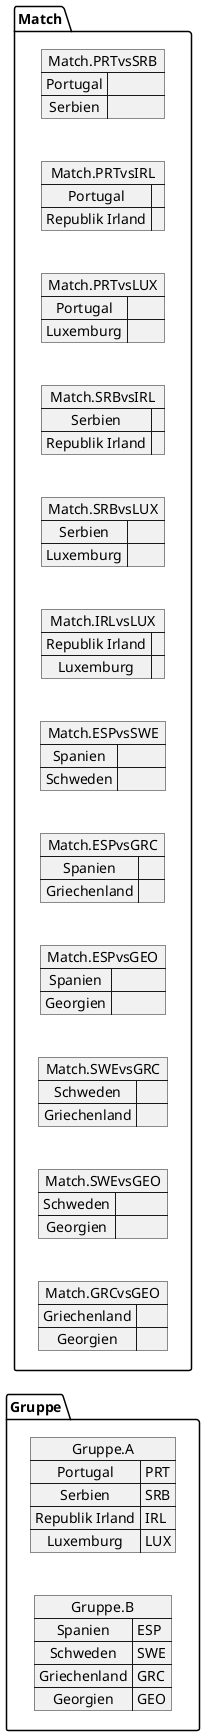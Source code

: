 @startuml
left to right direction

map Gruppe.A {
Portugal=>PRT
Serbien=>SRB
Republik Irland=>IRL
Luxemburg=>LUX
}

map Gruppe.B {
Spanien=>ESP
Schweden=>SWE
Griechenland=>GRC
Georgien=>GEO
}
map Match.PRTvsSRB {
Portugal =>
Serbien =>
}

map Match.PRTvsIRL {
Portugal =>
Republik Irland =>
}

map Match.PRTvsLUX {
Portugal =>
Luxemburg =>
}

map Match.SRBvsIRL {
Serbien =>
Republik Irland =>
}

map Match.SRBvsLUX {
Serbien =>
Luxemburg =>
}

map Match.IRLvsLUX {
Republik Irland =>
Luxemburg =>
}
map Match.ESPvsSWE {
Spanien =>
Schweden =>
}

map Match.ESPvsGRC {
Spanien =>
Griechenland =>
}

map Match.ESPvsGEO {
Spanien =>
Georgien =>
}

map Match.SWEvsGRC {
Schweden =>
Griechenland =>
}

map Match.SWEvsGEO {
Schweden =>
Georgien =>
}

map Match.GRCvsGEO {
Griechenland =>
Georgien =>
}

@enduml
